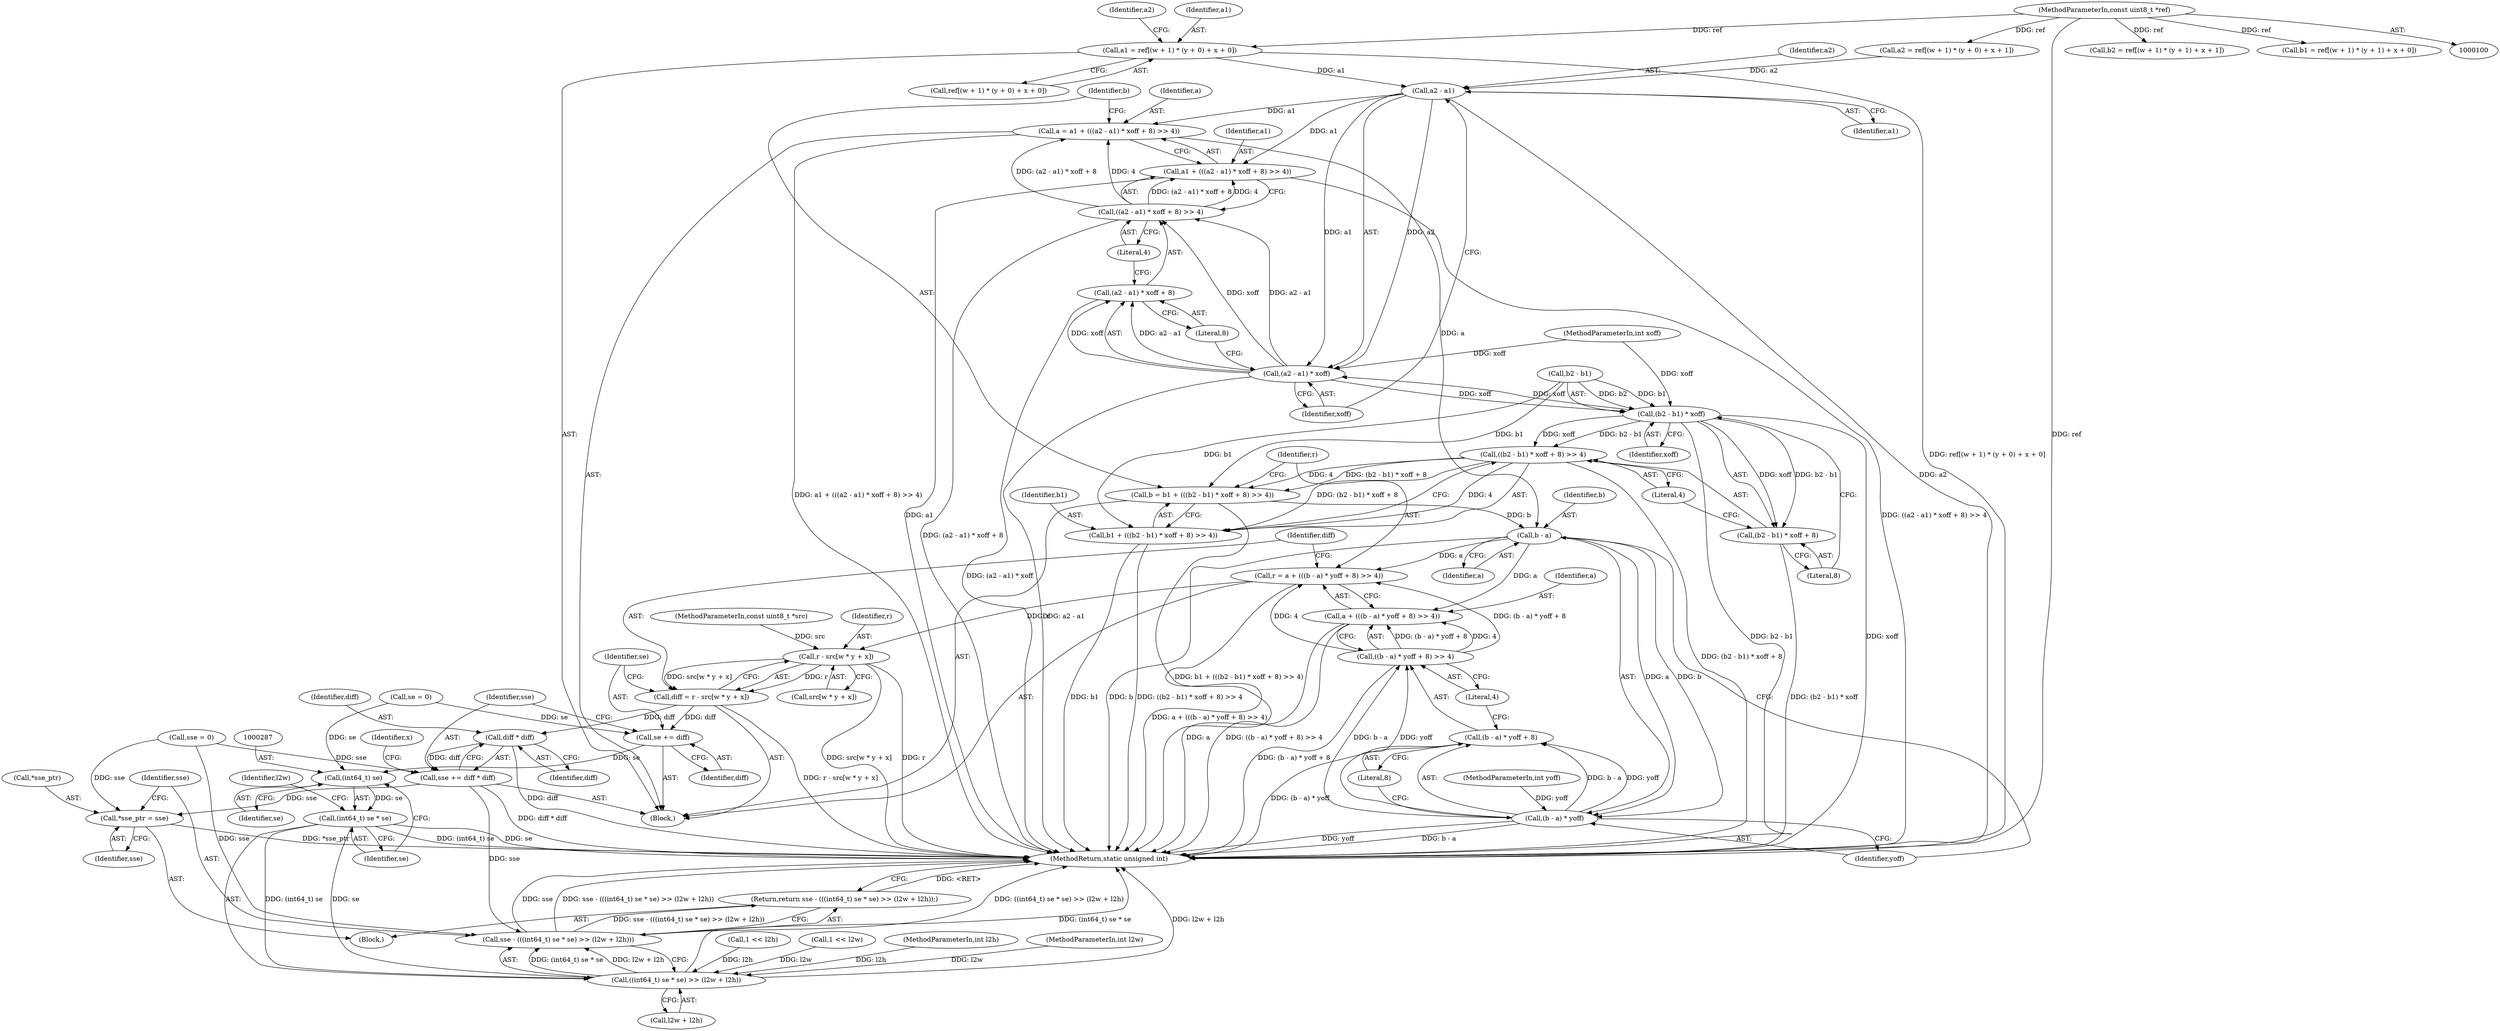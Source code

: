digraph "1_Android_5a9753fca56f0eeb9f61e342b2fccffc364f9426_120@pointer" {
"1000152" [label="(Call,a1 = ref[(w + 1) * (y + 0) + x + 0])"];
"1000101" [label="(MethodParameterIn,const uint8_t *ref)"];
"1000223" [label="(Call,a2 - a1)"];
"1000216" [label="(Call,a = a1 + (((a2 - a1) * xoff + 8) >> 4))"];
"1000251" [label="(Call,b - a)"];
"1000244" [label="(Call,r = a + (((b - a) * yoff + 8) >> 4))"];
"1000260" [label="(Call,r - src[w * y + x])"];
"1000258" [label="(Call,diff = r - src[w * y + x])"];
"1000269" [label="(Call,se += diff)"];
"1000286" [label="(Call,(int64_t) se)"];
"1000285" [label="(Call,(int64_t) se * se)"];
"1000284" [label="(Call,((int64_t) se * se) >> (l2w + l2h))"];
"1000282" [label="(Call,sse - (((int64_t) se * se) >> (l2w + l2h)))"];
"1000281" [label="(Return,return sse - (((int64_t) se * se) >> (l2w + l2h));)"];
"1000274" [label="(Call,diff * diff)"];
"1000272" [label="(Call,sse += diff * diff)"];
"1000277" [label="(Call,*sse_ptr = sse)"];
"1000246" [label="(Call,a + (((b - a) * yoff + 8) >> 4))"];
"1000250" [label="(Call,(b - a) * yoff)"];
"1000248" [label="(Call,((b - a) * yoff + 8) >> 4)"];
"1000249" [label="(Call,(b - a) * yoff + 8)"];
"1000218" [label="(Call,a1 + (((a2 - a1) * xoff + 8) >> 4))"];
"1000222" [label="(Call,(a2 - a1) * xoff)"];
"1000220" [label="(Call,((a2 - a1) * xoff + 8) >> 4)"];
"1000221" [label="(Call,(a2 - a1) * xoff + 8)"];
"1000236" [label="(Call,(b2 - b1) * xoff)"];
"1000234" [label="(Call,((b2 - b1) * xoff + 8) >> 4)"];
"1000230" [label="(Call,b = b1 + (((b2 - b1) * xoff + 8) >> 4))"];
"1000232" [label="(Call,b1 + (((b2 - b1) * xoff + 8) >> 4))"];
"1000235" [label="(Call,(b2 - b1) * xoff + 8)"];
"1000242" [label="(Literal,4)"];
"1000220" [label="(Call,((a2 - a1) * xoff + 8) >> 4)"];
"1000258" [label="(Call,diff = r - src[w * y + x])"];
"1000273" [label="(Identifier,sse)"];
"1000232" [label="(Call,b1 + (((b2 - b1) * xoff + 8) >> 4))"];
"1000270" [label="(Identifier,se)"];
"1000277" [label="(Call,*sse_ptr = sse)"];
"1000219" [label="(Identifier,a1)"];
"1000271" [label="(Identifier,diff)"];
"1000290" [label="(Call,l2w + l2h)"];
"1000217" [label="(Identifier,a)"];
"1000240" [label="(Identifier,xoff)"];
"1000228" [label="(Literal,4)"];
"1000275" [label="(Identifier,diff)"];
"1000233" [label="(Identifier,b1)"];
"1000241" [label="(Literal,8)"];
"1000154" [label="(Call,ref[(w + 1) * (y + 0) + x + 0])"];
"1000114" [label="(Call,sse = 0)"];
"1000234" [label="(Call,((b2 - b1) * xoff + 8) >> 4)"];
"1000236" [label="(Call,(b2 - b1) * xoff)"];
"1000227" [label="(Literal,8)"];
"1000126" [label="(Call,1 << l2h)"];
"1000247" [label="(Identifier,a)"];
"1000252" [label="(Identifier,b)"];
"1000291" [label="(Identifier,l2w)"];
"1000256" [label="(Literal,4)"];
"1000248" [label="(Call,((b - a) * yoff + 8) >> 4)"];
"1000251" [label="(Call,b - a)"];
"1000120" [label="(Call,1 << l2w)"];
"1000216" [label="(Call,a = a1 + (((a2 - a1) * xoff + 8) >> 4))"];
"1000169" [label="(Identifier,a2)"];
"1000200" [label="(Call,b2 = ref[(w + 1) * (y + 1) + x + 1])"];
"1000245" [label="(Identifier,r)"];
"1000168" [label="(Call,a2 = ref[(w + 1) * (y + 0) + x + 1])"];
"1000102" [label="(MethodParameterIn,const uint8_t *src)"];
"1000149" [label="(Identifier,x)"];
"1000244" [label="(Call,r = a + (((b - a) * yoff + 8) >> 4))"];
"1000272" [label="(Call,sse += diff * diff)"];
"1000226" [label="(Identifier,xoff)"];
"1000288" [label="(Identifier,se)"];
"1000260" [label="(Call,r - src[w * y + x])"];
"1000231" [label="(Identifier,b)"];
"1000285" [label="(Call,(int64_t) se * se)"];
"1000250" [label="(Call,(b - a) * yoff)"];
"1000224" [label="(Identifier,a2)"];
"1000281" [label="(Return,return sse - (((int64_t) se * se) >> (l2w + l2h));)"];
"1000222" [label="(Call,(a2 - a1) * xoff)"];
"1000249" [label="(Call,(b - a) * yoff + 8)"];
"1000104" [label="(MethodParameterIn,int l2h)"];
"1000110" [label="(Call,se = 0)"];
"1000101" [label="(MethodParameterIn,const uint8_t *ref)"];
"1000108" [label="(Block,)"];
"1000289" [label="(Identifier,se)"];
"1000230" [label="(Call,b = b1 + (((b2 - b1) * xoff + 8) >> 4))"];
"1000153" [label="(Identifier,a1)"];
"1000103" [label="(MethodParameterIn,int l2w)"];
"1000106" [label="(MethodParameterIn,int yoff)"];
"1000282" [label="(Call,sse - (((int64_t) se * se) >> (l2w + l2h)))"];
"1000269" [label="(Call,se += diff)"];
"1000253" [label="(Identifier,a)"];
"1000283" [label="(Identifier,sse)"];
"1000274" [label="(Call,diff * diff)"];
"1000280" [label="(Identifier,sse)"];
"1000152" [label="(Call,a1 = ref[(w + 1) * (y + 0) + x + 0])"];
"1000276" [label="(Identifier,diff)"];
"1000150" [label="(Block,)"];
"1000105" [label="(MethodParameterIn,int xoff)"];
"1000259" [label="(Identifier,diff)"];
"1000262" [label="(Call,src[w * y + x])"];
"1000254" [label="(Identifier,yoff)"];
"1000278" [label="(Call,*sse_ptr)"];
"1000221" [label="(Call,(a2 - a1) * xoff + 8)"];
"1000246" [label="(Call,a + (((b - a) * yoff + 8) >> 4))"];
"1000223" [label="(Call,a2 - a1)"];
"1000284" [label="(Call,((int64_t) se * se) >> (l2w + l2h))"];
"1000225" [label="(Identifier,a1)"];
"1000286" [label="(Call,(int64_t) se)"];
"1000184" [label="(Call,b1 = ref[(w + 1) * (y + 1) + x + 0])"];
"1000237" [label="(Call,b2 - b1)"];
"1000293" [label="(MethodReturn,static unsigned int)"];
"1000255" [label="(Literal,8)"];
"1000235" [label="(Call,(b2 - b1) * xoff + 8)"];
"1000261" [label="(Identifier,r)"];
"1000218" [label="(Call,a1 + (((a2 - a1) * xoff + 8) >> 4))"];
"1000152" -> "1000150"  [label="AST: "];
"1000152" -> "1000154"  [label="CFG: "];
"1000153" -> "1000152"  [label="AST: "];
"1000154" -> "1000152"  [label="AST: "];
"1000169" -> "1000152"  [label="CFG: "];
"1000152" -> "1000293"  [label="DDG: ref[(w + 1) * (y + 0) + x + 0]"];
"1000101" -> "1000152"  [label="DDG: ref"];
"1000152" -> "1000223"  [label="DDG: a1"];
"1000101" -> "1000100"  [label="AST: "];
"1000101" -> "1000293"  [label="DDG: ref"];
"1000101" -> "1000168"  [label="DDG: ref"];
"1000101" -> "1000184"  [label="DDG: ref"];
"1000101" -> "1000200"  [label="DDG: ref"];
"1000223" -> "1000222"  [label="AST: "];
"1000223" -> "1000225"  [label="CFG: "];
"1000224" -> "1000223"  [label="AST: "];
"1000225" -> "1000223"  [label="AST: "];
"1000226" -> "1000223"  [label="CFG: "];
"1000223" -> "1000293"  [label="DDG: a2"];
"1000223" -> "1000216"  [label="DDG: a1"];
"1000223" -> "1000218"  [label="DDG: a1"];
"1000223" -> "1000222"  [label="DDG: a2"];
"1000223" -> "1000222"  [label="DDG: a1"];
"1000168" -> "1000223"  [label="DDG: a2"];
"1000216" -> "1000150"  [label="AST: "];
"1000216" -> "1000218"  [label="CFG: "];
"1000217" -> "1000216"  [label="AST: "];
"1000218" -> "1000216"  [label="AST: "];
"1000231" -> "1000216"  [label="CFG: "];
"1000216" -> "1000293"  [label="DDG: a1 + (((a2 - a1) * xoff + 8) >> 4)"];
"1000220" -> "1000216"  [label="DDG: (a2 - a1) * xoff + 8"];
"1000220" -> "1000216"  [label="DDG: 4"];
"1000216" -> "1000251"  [label="DDG: a"];
"1000251" -> "1000250"  [label="AST: "];
"1000251" -> "1000253"  [label="CFG: "];
"1000252" -> "1000251"  [label="AST: "];
"1000253" -> "1000251"  [label="AST: "];
"1000254" -> "1000251"  [label="CFG: "];
"1000251" -> "1000293"  [label="DDG: b"];
"1000251" -> "1000244"  [label="DDG: a"];
"1000251" -> "1000246"  [label="DDG: a"];
"1000251" -> "1000250"  [label="DDG: b"];
"1000251" -> "1000250"  [label="DDG: a"];
"1000230" -> "1000251"  [label="DDG: b"];
"1000244" -> "1000150"  [label="AST: "];
"1000244" -> "1000246"  [label="CFG: "];
"1000245" -> "1000244"  [label="AST: "];
"1000246" -> "1000244"  [label="AST: "];
"1000259" -> "1000244"  [label="CFG: "];
"1000244" -> "1000293"  [label="DDG: a + (((b - a) * yoff + 8) >> 4)"];
"1000248" -> "1000244"  [label="DDG: (b - a) * yoff + 8"];
"1000248" -> "1000244"  [label="DDG: 4"];
"1000244" -> "1000260"  [label="DDG: r"];
"1000260" -> "1000258"  [label="AST: "];
"1000260" -> "1000262"  [label="CFG: "];
"1000261" -> "1000260"  [label="AST: "];
"1000262" -> "1000260"  [label="AST: "];
"1000258" -> "1000260"  [label="CFG: "];
"1000260" -> "1000293"  [label="DDG: src[w * y + x]"];
"1000260" -> "1000293"  [label="DDG: r"];
"1000260" -> "1000258"  [label="DDG: r"];
"1000260" -> "1000258"  [label="DDG: src[w * y + x]"];
"1000102" -> "1000260"  [label="DDG: src"];
"1000258" -> "1000150"  [label="AST: "];
"1000259" -> "1000258"  [label="AST: "];
"1000270" -> "1000258"  [label="CFG: "];
"1000258" -> "1000293"  [label="DDG: r - src[w * y + x]"];
"1000258" -> "1000269"  [label="DDG: diff"];
"1000258" -> "1000274"  [label="DDG: diff"];
"1000269" -> "1000150"  [label="AST: "];
"1000269" -> "1000271"  [label="CFG: "];
"1000270" -> "1000269"  [label="AST: "];
"1000271" -> "1000269"  [label="AST: "];
"1000273" -> "1000269"  [label="CFG: "];
"1000110" -> "1000269"  [label="DDG: se"];
"1000269" -> "1000286"  [label="DDG: se"];
"1000286" -> "1000285"  [label="AST: "];
"1000286" -> "1000288"  [label="CFG: "];
"1000287" -> "1000286"  [label="AST: "];
"1000288" -> "1000286"  [label="AST: "];
"1000289" -> "1000286"  [label="CFG: "];
"1000286" -> "1000285"  [label="DDG: se"];
"1000110" -> "1000286"  [label="DDG: se"];
"1000285" -> "1000284"  [label="AST: "];
"1000285" -> "1000289"  [label="CFG: "];
"1000289" -> "1000285"  [label="AST: "];
"1000291" -> "1000285"  [label="CFG: "];
"1000285" -> "1000293"  [label="DDG: (int64_t) se"];
"1000285" -> "1000293"  [label="DDG: se"];
"1000285" -> "1000284"  [label="DDG: (int64_t) se"];
"1000285" -> "1000284"  [label="DDG: se"];
"1000284" -> "1000282"  [label="AST: "];
"1000284" -> "1000290"  [label="CFG: "];
"1000290" -> "1000284"  [label="AST: "];
"1000282" -> "1000284"  [label="CFG: "];
"1000284" -> "1000293"  [label="DDG: (int64_t) se * se"];
"1000284" -> "1000293"  [label="DDG: l2w + l2h"];
"1000284" -> "1000282"  [label="DDG: (int64_t) se * se"];
"1000284" -> "1000282"  [label="DDG: l2w + l2h"];
"1000120" -> "1000284"  [label="DDG: l2w"];
"1000103" -> "1000284"  [label="DDG: l2w"];
"1000126" -> "1000284"  [label="DDG: l2h"];
"1000104" -> "1000284"  [label="DDG: l2h"];
"1000282" -> "1000281"  [label="AST: "];
"1000283" -> "1000282"  [label="AST: "];
"1000281" -> "1000282"  [label="CFG: "];
"1000282" -> "1000293"  [label="DDG: sse - (((int64_t) se * se) >> (l2w + l2h))"];
"1000282" -> "1000293"  [label="DDG: ((int64_t) se * se) >> (l2w + l2h)"];
"1000282" -> "1000293"  [label="DDG: sse"];
"1000282" -> "1000281"  [label="DDG: sse - (((int64_t) se * se) >> (l2w + l2h))"];
"1000114" -> "1000282"  [label="DDG: sse"];
"1000272" -> "1000282"  [label="DDG: sse"];
"1000281" -> "1000108"  [label="AST: "];
"1000293" -> "1000281"  [label="CFG: "];
"1000281" -> "1000293"  [label="DDG: <RET>"];
"1000274" -> "1000272"  [label="AST: "];
"1000274" -> "1000276"  [label="CFG: "];
"1000275" -> "1000274"  [label="AST: "];
"1000276" -> "1000274"  [label="AST: "];
"1000272" -> "1000274"  [label="CFG: "];
"1000274" -> "1000293"  [label="DDG: diff"];
"1000274" -> "1000272"  [label="DDG: diff"];
"1000272" -> "1000150"  [label="AST: "];
"1000273" -> "1000272"  [label="AST: "];
"1000149" -> "1000272"  [label="CFG: "];
"1000272" -> "1000293"  [label="DDG: diff * diff"];
"1000114" -> "1000272"  [label="DDG: sse"];
"1000272" -> "1000277"  [label="DDG: sse"];
"1000277" -> "1000108"  [label="AST: "];
"1000277" -> "1000280"  [label="CFG: "];
"1000278" -> "1000277"  [label="AST: "];
"1000280" -> "1000277"  [label="AST: "];
"1000283" -> "1000277"  [label="CFG: "];
"1000277" -> "1000293"  [label="DDG: *sse_ptr"];
"1000114" -> "1000277"  [label="DDG: sse"];
"1000246" -> "1000248"  [label="CFG: "];
"1000247" -> "1000246"  [label="AST: "];
"1000248" -> "1000246"  [label="AST: "];
"1000246" -> "1000293"  [label="DDG: ((b - a) * yoff + 8) >> 4"];
"1000246" -> "1000293"  [label="DDG: a"];
"1000248" -> "1000246"  [label="DDG: (b - a) * yoff + 8"];
"1000248" -> "1000246"  [label="DDG: 4"];
"1000250" -> "1000249"  [label="AST: "];
"1000250" -> "1000254"  [label="CFG: "];
"1000254" -> "1000250"  [label="AST: "];
"1000255" -> "1000250"  [label="CFG: "];
"1000250" -> "1000293"  [label="DDG: b - a"];
"1000250" -> "1000293"  [label="DDG: yoff"];
"1000250" -> "1000248"  [label="DDG: b - a"];
"1000250" -> "1000248"  [label="DDG: yoff"];
"1000250" -> "1000249"  [label="DDG: b - a"];
"1000250" -> "1000249"  [label="DDG: yoff"];
"1000106" -> "1000250"  [label="DDG: yoff"];
"1000248" -> "1000256"  [label="CFG: "];
"1000249" -> "1000248"  [label="AST: "];
"1000256" -> "1000248"  [label="AST: "];
"1000248" -> "1000293"  [label="DDG: (b - a) * yoff + 8"];
"1000249" -> "1000255"  [label="CFG: "];
"1000255" -> "1000249"  [label="AST: "];
"1000256" -> "1000249"  [label="CFG: "];
"1000249" -> "1000293"  [label="DDG: (b - a) * yoff"];
"1000218" -> "1000220"  [label="CFG: "];
"1000219" -> "1000218"  [label="AST: "];
"1000220" -> "1000218"  [label="AST: "];
"1000218" -> "1000293"  [label="DDG: a1"];
"1000218" -> "1000293"  [label="DDG: ((a2 - a1) * xoff + 8) >> 4"];
"1000220" -> "1000218"  [label="DDG: (a2 - a1) * xoff + 8"];
"1000220" -> "1000218"  [label="DDG: 4"];
"1000222" -> "1000221"  [label="AST: "];
"1000222" -> "1000226"  [label="CFG: "];
"1000226" -> "1000222"  [label="AST: "];
"1000227" -> "1000222"  [label="CFG: "];
"1000222" -> "1000293"  [label="DDG: a2 - a1"];
"1000222" -> "1000220"  [label="DDG: a2 - a1"];
"1000222" -> "1000220"  [label="DDG: xoff"];
"1000222" -> "1000221"  [label="DDG: a2 - a1"];
"1000222" -> "1000221"  [label="DDG: xoff"];
"1000236" -> "1000222"  [label="DDG: xoff"];
"1000105" -> "1000222"  [label="DDG: xoff"];
"1000222" -> "1000236"  [label="DDG: xoff"];
"1000220" -> "1000228"  [label="CFG: "];
"1000221" -> "1000220"  [label="AST: "];
"1000228" -> "1000220"  [label="AST: "];
"1000220" -> "1000293"  [label="DDG: (a2 - a1) * xoff + 8"];
"1000221" -> "1000227"  [label="CFG: "];
"1000227" -> "1000221"  [label="AST: "];
"1000228" -> "1000221"  [label="CFG: "];
"1000221" -> "1000293"  [label="DDG: (a2 - a1) * xoff"];
"1000236" -> "1000235"  [label="AST: "];
"1000236" -> "1000240"  [label="CFG: "];
"1000237" -> "1000236"  [label="AST: "];
"1000240" -> "1000236"  [label="AST: "];
"1000241" -> "1000236"  [label="CFG: "];
"1000236" -> "1000293"  [label="DDG: b2 - b1"];
"1000236" -> "1000293"  [label="DDG: xoff"];
"1000236" -> "1000234"  [label="DDG: b2 - b1"];
"1000236" -> "1000234"  [label="DDG: xoff"];
"1000236" -> "1000235"  [label="DDG: b2 - b1"];
"1000236" -> "1000235"  [label="DDG: xoff"];
"1000237" -> "1000236"  [label="DDG: b2"];
"1000237" -> "1000236"  [label="DDG: b1"];
"1000105" -> "1000236"  [label="DDG: xoff"];
"1000234" -> "1000232"  [label="AST: "];
"1000234" -> "1000242"  [label="CFG: "];
"1000235" -> "1000234"  [label="AST: "];
"1000242" -> "1000234"  [label="AST: "];
"1000232" -> "1000234"  [label="CFG: "];
"1000234" -> "1000293"  [label="DDG: (b2 - b1) * xoff + 8"];
"1000234" -> "1000230"  [label="DDG: (b2 - b1) * xoff + 8"];
"1000234" -> "1000230"  [label="DDG: 4"];
"1000234" -> "1000232"  [label="DDG: (b2 - b1) * xoff + 8"];
"1000234" -> "1000232"  [label="DDG: 4"];
"1000230" -> "1000150"  [label="AST: "];
"1000230" -> "1000232"  [label="CFG: "];
"1000231" -> "1000230"  [label="AST: "];
"1000232" -> "1000230"  [label="AST: "];
"1000245" -> "1000230"  [label="CFG: "];
"1000230" -> "1000293"  [label="DDG: b1 + (((b2 - b1) * xoff + 8) >> 4)"];
"1000237" -> "1000230"  [label="DDG: b1"];
"1000233" -> "1000232"  [label="AST: "];
"1000232" -> "1000293"  [label="DDG: b1"];
"1000232" -> "1000293"  [label="DDG: ((b2 - b1) * xoff + 8) >> 4"];
"1000237" -> "1000232"  [label="DDG: b1"];
"1000235" -> "1000241"  [label="CFG: "];
"1000241" -> "1000235"  [label="AST: "];
"1000242" -> "1000235"  [label="CFG: "];
"1000235" -> "1000293"  [label="DDG: (b2 - b1) * xoff"];
}
